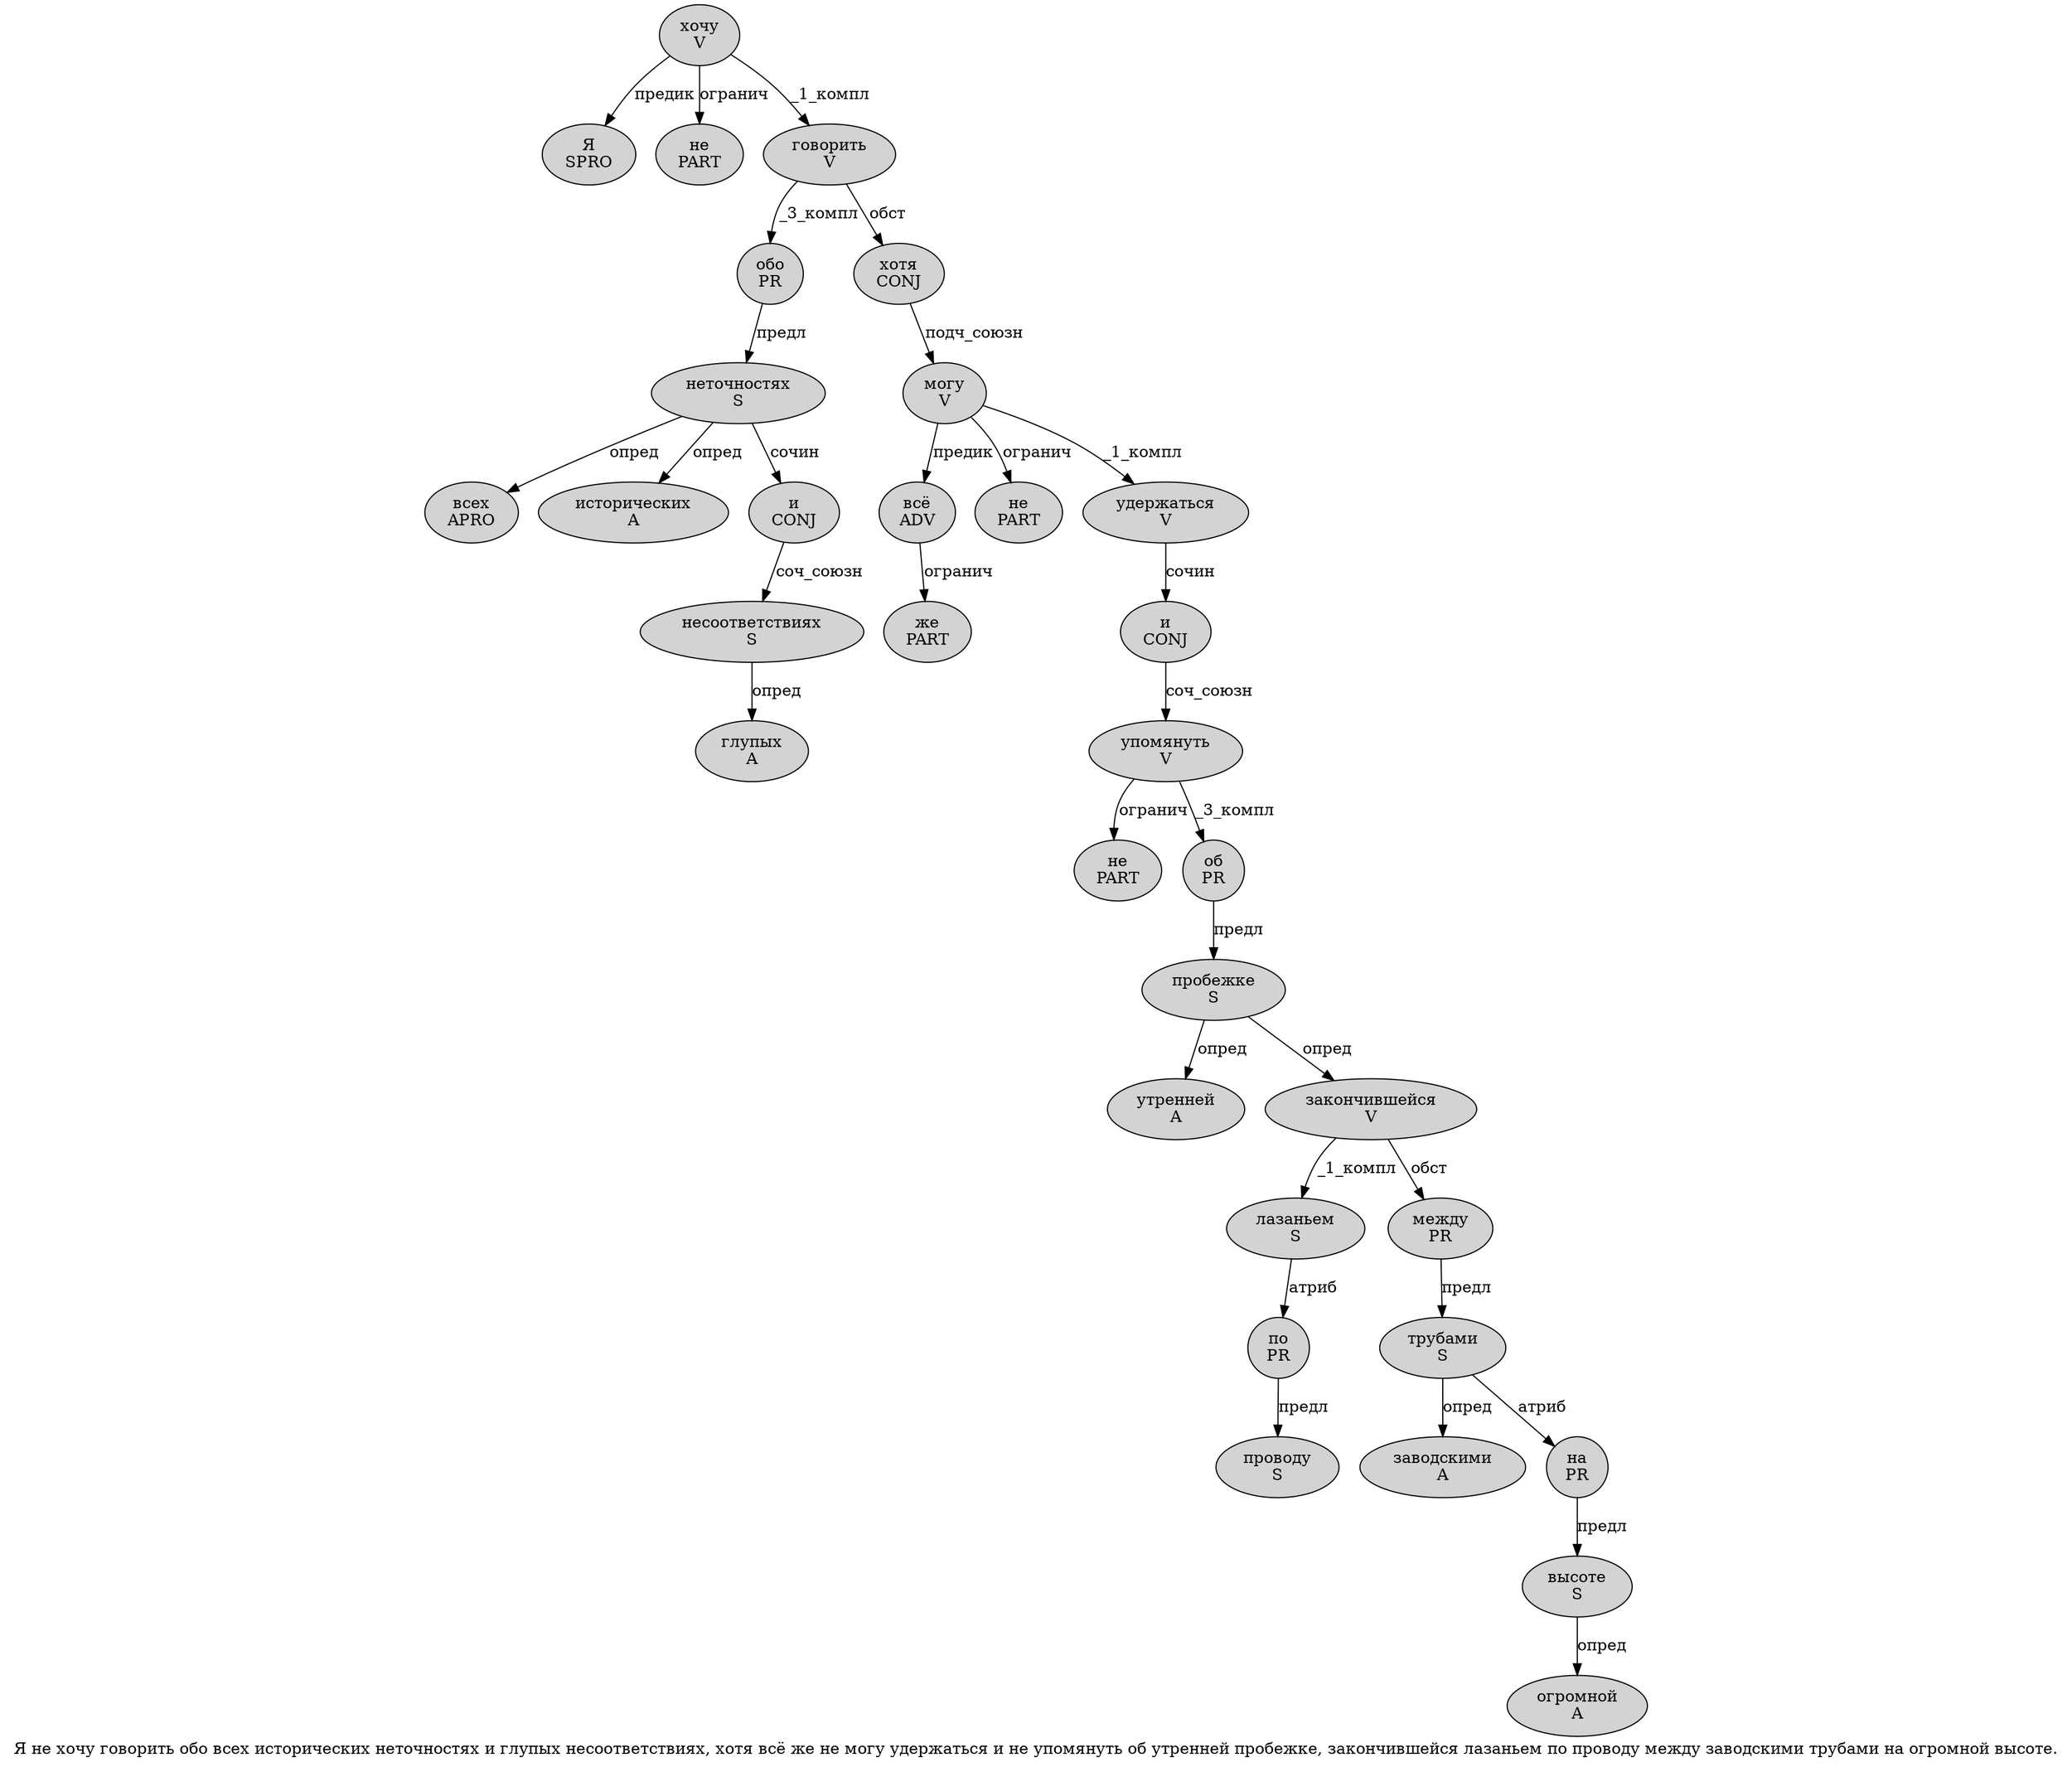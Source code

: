 digraph SENTENCE_3698 {
	graph [label="Я не хочу говорить обо всех исторических неточностях и глупых несоответствиях, хотя всё же не могу удержаться и не упомянуть об утренней пробежке, закончившейся лазаньем по проводу между заводскими трубами на огромной высоте."]
	node [style=filled]
		0 [label="Я
SPRO" color="" fillcolor=lightgray penwidth=1 shape=ellipse]
		1 [label="не
PART" color="" fillcolor=lightgray penwidth=1 shape=ellipse]
		2 [label="хочу
V" color="" fillcolor=lightgray penwidth=1 shape=ellipse]
		3 [label="говорить
V" color="" fillcolor=lightgray penwidth=1 shape=ellipse]
		4 [label="обо
PR" color="" fillcolor=lightgray penwidth=1 shape=ellipse]
		5 [label="всех
APRO" color="" fillcolor=lightgray penwidth=1 shape=ellipse]
		6 [label="исторических
A" color="" fillcolor=lightgray penwidth=1 shape=ellipse]
		7 [label="неточностях
S" color="" fillcolor=lightgray penwidth=1 shape=ellipse]
		8 [label="и
CONJ" color="" fillcolor=lightgray penwidth=1 shape=ellipse]
		9 [label="глупых
A" color="" fillcolor=lightgray penwidth=1 shape=ellipse]
		10 [label="несоответствиях
S" color="" fillcolor=lightgray penwidth=1 shape=ellipse]
		12 [label="хотя
CONJ" color="" fillcolor=lightgray penwidth=1 shape=ellipse]
		13 [label="всё
ADV" color="" fillcolor=lightgray penwidth=1 shape=ellipse]
		14 [label="же
PART" color="" fillcolor=lightgray penwidth=1 shape=ellipse]
		15 [label="не
PART" color="" fillcolor=lightgray penwidth=1 shape=ellipse]
		16 [label="могу
V" color="" fillcolor=lightgray penwidth=1 shape=ellipse]
		17 [label="удержаться
V" color="" fillcolor=lightgray penwidth=1 shape=ellipse]
		18 [label="и
CONJ" color="" fillcolor=lightgray penwidth=1 shape=ellipse]
		19 [label="не
PART" color="" fillcolor=lightgray penwidth=1 shape=ellipse]
		20 [label="упомянуть
V" color="" fillcolor=lightgray penwidth=1 shape=ellipse]
		21 [label="об
PR" color="" fillcolor=lightgray penwidth=1 shape=ellipse]
		22 [label="утренней
A" color="" fillcolor=lightgray penwidth=1 shape=ellipse]
		23 [label="пробежке
S" color="" fillcolor=lightgray penwidth=1 shape=ellipse]
		25 [label="закончившейся
V" color="" fillcolor=lightgray penwidth=1 shape=ellipse]
		26 [label="лазаньем
S" color="" fillcolor=lightgray penwidth=1 shape=ellipse]
		27 [label="по
PR" color="" fillcolor=lightgray penwidth=1 shape=ellipse]
		28 [label="проводу
S" color="" fillcolor=lightgray penwidth=1 shape=ellipse]
		29 [label="между
PR" color="" fillcolor=lightgray penwidth=1 shape=ellipse]
		30 [label="заводскими
A" color="" fillcolor=lightgray penwidth=1 shape=ellipse]
		31 [label="трубами
S" color="" fillcolor=lightgray penwidth=1 shape=ellipse]
		32 [label="на
PR" color="" fillcolor=lightgray penwidth=1 shape=ellipse]
		33 [label="огромной
A" color="" fillcolor=lightgray penwidth=1 shape=ellipse]
		34 [label="высоте
S" color="" fillcolor=lightgray penwidth=1 shape=ellipse]
			23 -> 22 [label="опред"]
			23 -> 25 [label="опред"]
			2 -> 0 [label="предик"]
			2 -> 1 [label="огранич"]
			2 -> 3 [label="_1_компл"]
			10 -> 9 [label="опред"]
			13 -> 14 [label="огранич"]
			18 -> 20 [label="соч_союзн"]
			17 -> 18 [label="сочин"]
			12 -> 16 [label="подч_союзн"]
			26 -> 27 [label="атриб"]
			32 -> 34 [label="предл"]
			34 -> 33 [label="опред"]
			31 -> 30 [label="опред"]
			31 -> 32 [label="атриб"]
			8 -> 10 [label="соч_союзн"]
			3 -> 4 [label="_3_компл"]
			3 -> 12 [label="обст"]
			16 -> 13 [label="предик"]
			16 -> 15 [label="огранич"]
			16 -> 17 [label="_1_компл"]
			25 -> 26 [label="_1_компл"]
			25 -> 29 [label="обст"]
			27 -> 28 [label="предл"]
			29 -> 31 [label="предл"]
			7 -> 5 [label="опред"]
			7 -> 6 [label="опред"]
			7 -> 8 [label="сочин"]
			21 -> 23 [label="предл"]
			20 -> 19 [label="огранич"]
			20 -> 21 [label="_3_компл"]
			4 -> 7 [label="предл"]
}